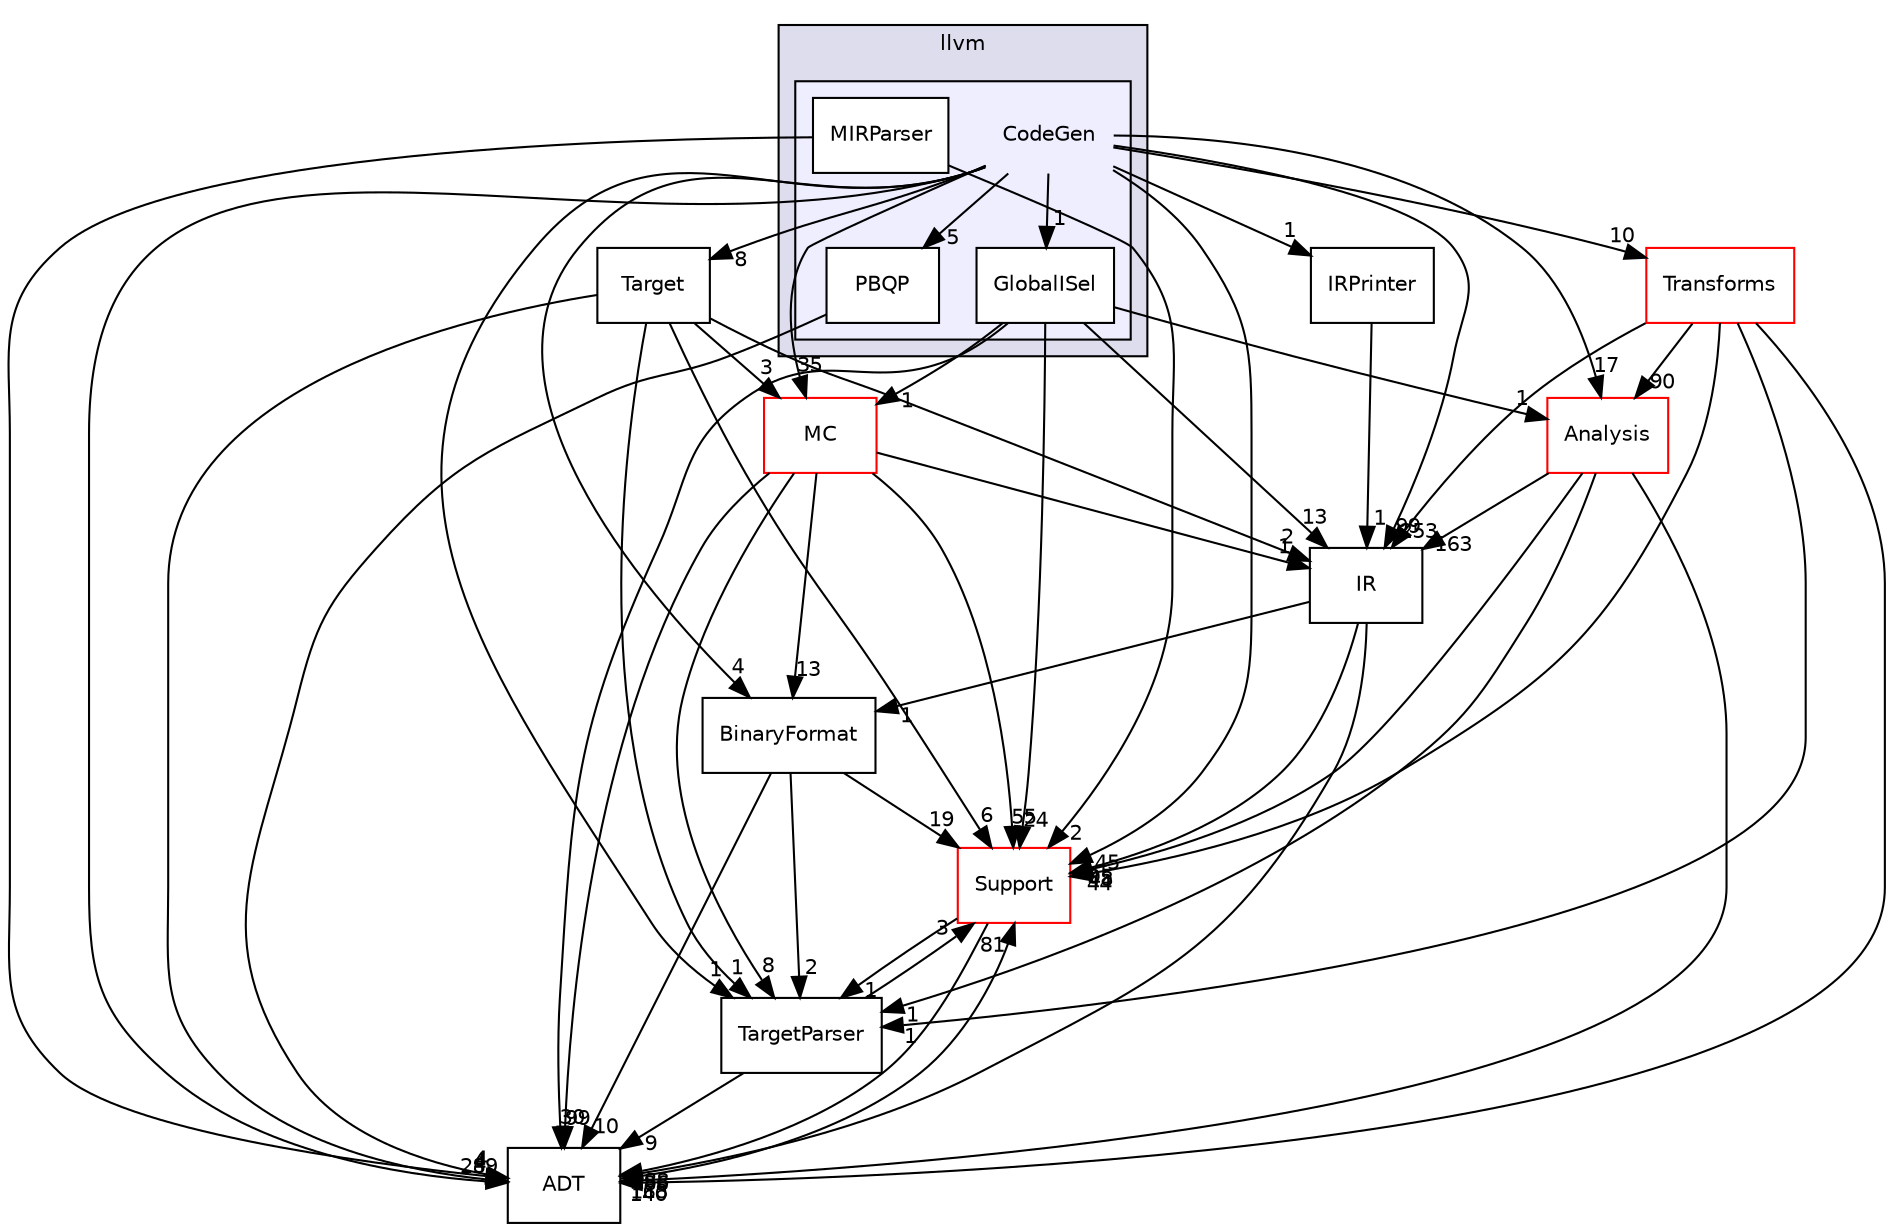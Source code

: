 digraph "include/llvm/CodeGen" {
  bgcolor=transparent;
  compound=true
  node [ fontsize="10", fontname="Helvetica"];
  edge [ labelfontsize="10", labelfontname="Helvetica"];
  subgraph clusterdir_dcde91663b8816e1e2311938ccd8f690 {
    graph [ bgcolor="#ddddee", pencolor="black", label="llvm" fontname="Helvetica", fontsize="10", URL="dir_dcde91663b8816e1e2311938ccd8f690.html"]
  subgraph clusterdir_19e251b771363806b5435ead42278477 {
    graph [ bgcolor="#eeeeff", pencolor="black", label="" URL="dir_19e251b771363806b5435ead42278477.html"];
    dir_19e251b771363806b5435ead42278477 [shape=plaintext label="CodeGen"];
    dir_acf95d48488878a56d51b126ec99551e [shape=box label="GlobalISel" color="black" fillcolor="white" style="filled" URL="dir_acf95d48488878a56d51b126ec99551e.html"];
    dir_0ed37d09ec25270ebe78b2d98afb4b46 [shape=box label="MIRParser" color="black" fillcolor="white" style="filled" URL="dir_0ed37d09ec25270ebe78b2d98afb4b46.html"];
    dir_b580c976172ba385868521c0da021173 [shape=box label="PBQP" color="black" fillcolor="white" style="filled" URL="dir_b580c976172ba385868521c0da021173.html"];
  }
  }
  dir_c3e93f23a4a31c717998b98ce143b7c0 [shape=box label="IR" URL="dir_c3e93f23a4a31c717998b98ce143b7c0.html"];
  dir_3c463fb0a03f5ca9e2abd53334bc8356 [shape=box label="MC" color="red" URL="dir_3c463fb0a03f5ca9e2abd53334bc8356.html"];
  dir_ae1e398ac700924fa434b51c248a5531 [shape=box label="Support" color="red" URL="dir_ae1e398ac700924fa434b51c248a5531.html"];
  dir_32453792af2ba70c54e3ccae3a790d1b [shape=box label="ADT" URL="dir_32453792af2ba70c54e3ccae3a790d1b.html"];
  dir_93bbf26a6ebee48bd39196855fde3e19 [shape=box label="Target" URL="dir_93bbf26a6ebee48bd39196855fde3e19.html"];
  dir_5625ec55672b6ae9c183a884d9f7b761 [shape=box label="Transforms" color="red" URL="dir_5625ec55672b6ae9c183a884d9f7b761.html"];
  dir_34ddc805cfd7ed05c742bf96b97942bd [shape=box label="IRPrinter" URL="dir_34ddc805cfd7ed05c742bf96b97942bd.html"];
  dir_b404620133d8508a838af4d853306b62 [shape=box label="TargetParser" URL="dir_b404620133d8508a838af4d853306b62.html"];
  dir_97cdd6ae7e6843add574fb55e792badd [shape=box label="Analysis" color="red" URL="dir_97cdd6ae7e6843add574fb55e792badd.html"];
  dir_76bc56fc1555430657f301d4de3959f5 [shape=box label="BinaryFormat" URL="dir_76bc56fc1555430657f301d4de3959f5.html"];
  dir_c3e93f23a4a31c717998b98ce143b7c0->dir_ae1e398ac700924fa434b51c248a5531 [headlabel="95", labeldistance=1.5 headhref="dir_000010_000011.html"];
  dir_c3e93f23a4a31c717998b98ce143b7c0->dir_32453792af2ba70c54e3ccae3a790d1b [headlabel="186", labeldistance=1.5 headhref="dir_000010_000007.html"];
  dir_c3e93f23a4a31c717998b98ce143b7c0->dir_76bc56fc1555430657f301d4de3959f5 [headlabel="1", labeldistance=1.5 headhref="dir_000010_000020.html"];
  dir_19e251b771363806b5435ead42278477->dir_c3e93f23a4a31c717998b98ce143b7c0 [headlabel="99", labeldistance=1.5 headhref="dir_000015_000010.html"];
  dir_19e251b771363806b5435ead42278477->dir_3c463fb0a03f5ca9e2abd53334bc8356 [headlabel="35", labeldistance=1.5 headhref="dir_000015_000281.html"];
  dir_19e251b771363806b5435ead42278477->dir_ae1e398ac700924fa434b51c248a5531 [headlabel="145", labeldistance=1.5 headhref="dir_000015_000011.html"];
  dir_19e251b771363806b5435ead42278477->dir_32453792af2ba70c54e3ccae3a790d1b [headlabel="289", labeldistance=1.5 headhref="dir_000015_000007.html"];
  dir_19e251b771363806b5435ead42278477->dir_93bbf26a6ebee48bd39196855fde3e19 [headlabel="8", labeldistance=1.5 headhref="dir_000015_000303.html"];
  dir_19e251b771363806b5435ead42278477->dir_5625ec55672b6ae9c183a884d9f7b761 [headlabel="10", labeldistance=1.5 headhref="dir_000015_000013.html"];
  dir_19e251b771363806b5435ead42278477->dir_34ddc805cfd7ed05c742bf96b97942bd [headlabel="1", labeldistance=1.5 headhref="dir_000015_000275.html"];
  dir_19e251b771363806b5435ead42278477->dir_b580c976172ba385868521c0da021173 [headlabel="5", labeldistance=1.5 headhref="dir_000015_000247.html"];
  dir_19e251b771363806b5435ead42278477->dir_b404620133d8508a838af4d853306b62 [headlabel="1", labeldistance=1.5 headhref="dir_000015_000029.html"];
  dir_19e251b771363806b5435ead42278477->dir_97cdd6ae7e6843add574fb55e792badd [headlabel="17", labeldistance=1.5 headhref="dir_000015_000012.html"];
  dir_19e251b771363806b5435ead42278477->dir_acf95d48488878a56d51b126ec99551e [headlabel="1", labeldistance=1.5 headhref="dir_000015_000244.html"];
  dir_19e251b771363806b5435ead42278477->dir_76bc56fc1555430657f301d4de3959f5 [headlabel="4", labeldistance=1.5 headhref="dir_000015_000020.html"];
  dir_3c463fb0a03f5ca9e2abd53334bc8356->dir_c3e93f23a4a31c717998b98ce143b7c0 [headlabel="1", labeldistance=1.5 headhref="dir_000281_000010.html"];
  dir_3c463fb0a03f5ca9e2abd53334bc8356->dir_ae1e398ac700924fa434b51c248a5531 [headlabel="55", labeldistance=1.5 headhref="dir_000281_000011.html"];
  dir_3c463fb0a03f5ca9e2abd53334bc8356->dir_32453792af2ba70c54e3ccae3a790d1b [headlabel="99", labeldistance=1.5 headhref="dir_000281_000007.html"];
  dir_3c463fb0a03f5ca9e2abd53334bc8356->dir_b404620133d8508a838af4d853306b62 [headlabel="8", labeldistance=1.5 headhref="dir_000281_000029.html"];
  dir_3c463fb0a03f5ca9e2abd53334bc8356->dir_76bc56fc1555430657f301d4de3959f5 [headlabel="13", labeldistance=1.5 headhref="dir_000281_000020.html"];
  dir_ae1e398ac700924fa434b51c248a5531->dir_32453792af2ba70c54e3ccae3a790d1b [headlabel="188", labeldistance=1.5 headhref="dir_000011_000007.html"];
  dir_ae1e398ac700924fa434b51c248a5531->dir_b404620133d8508a838af4d853306b62 [headlabel="1", labeldistance=1.5 headhref="dir_000011_000029.html"];
  dir_0ed37d09ec25270ebe78b2d98afb4b46->dir_ae1e398ac700924fa434b51c248a5531 [headlabel="2", labeldistance=1.5 headhref="dir_000246_000011.html"];
  dir_0ed37d09ec25270ebe78b2d98afb4b46->dir_32453792af2ba70c54e3ccae3a790d1b [headlabel="4", labeldistance=1.5 headhref="dir_000246_000007.html"];
  dir_32453792af2ba70c54e3ccae3a790d1b->dir_ae1e398ac700924fa434b51c248a5531 [headlabel="81", labeldistance=1.5 headhref="dir_000007_000011.html"];
  dir_93bbf26a6ebee48bd39196855fde3e19->dir_c3e93f23a4a31c717998b98ce143b7c0 [headlabel="2", labeldistance=1.5 headhref="dir_000303_000010.html"];
  dir_93bbf26a6ebee48bd39196855fde3e19->dir_3c463fb0a03f5ca9e2abd53334bc8356 [headlabel="3", labeldistance=1.5 headhref="dir_000303_000281.html"];
  dir_93bbf26a6ebee48bd39196855fde3e19->dir_ae1e398ac700924fa434b51c248a5531 [headlabel="6", labeldistance=1.5 headhref="dir_000303_000011.html"];
  dir_93bbf26a6ebee48bd39196855fde3e19->dir_32453792af2ba70c54e3ccae3a790d1b [headlabel="4", labeldistance=1.5 headhref="dir_000303_000007.html"];
  dir_93bbf26a6ebee48bd39196855fde3e19->dir_b404620133d8508a838af4d853306b62 [headlabel="1", labeldistance=1.5 headhref="dir_000303_000029.html"];
  dir_5625ec55672b6ae9c183a884d9f7b761->dir_c3e93f23a4a31c717998b98ce143b7c0 [headlabel="253", labeldistance=1.5 headhref="dir_000013_000010.html"];
  dir_5625ec55672b6ae9c183a884d9f7b761->dir_ae1e398ac700924fa434b51c248a5531 [headlabel="44", labeldistance=1.5 headhref="dir_000013_000011.html"];
  dir_5625ec55672b6ae9c183a884d9f7b761->dir_32453792af2ba70c54e3ccae3a790d1b [headlabel="140", labeldistance=1.5 headhref="dir_000013_000007.html"];
  dir_5625ec55672b6ae9c183a884d9f7b761->dir_b404620133d8508a838af4d853306b62 [headlabel="1", labeldistance=1.5 headhref="dir_000013_000029.html"];
  dir_5625ec55672b6ae9c183a884d9f7b761->dir_97cdd6ae7e6843add574fb55e792badd [headlabel="90", labeldistance=1.5 headhref="dir_000013_000012.html"];
  dir_34ddc805cfd7ed05c742bf96b97942bd->dir_c3e93f23a4a31c717998b98ce143b7c0 [headlabel="1", labeldistance=1.5 headhref="dir_000275_000010.html"];
  dir_b580c976172ba385868521c0da021173->dir_32453792af2ba70c54e3ccae3a790d1b [headlabel="4", labeldistance=1.5 headhref="dir_000247_000007.html"];
  dir_b404620133d8508a838af4d853306b62->dir_ae1e398ac700924fa434b51c248a5531 [headlabel="3", labeldistance=1.5 headhref="dir_000029_000011.html"];
  dir_b404620133d8508a838af4d853306b62->dir_32453792af2ba70c54e3ccae3a790d1b [headlabel="9", labeldistance=1.5 headhref="dir_000029_000007.html"];
  dir_97cdd6ae7e6843add574fb55e792badd->dir_c3e93f23a4a31c717998b98ce143b7c0 [headlabel="163", labeldistance=1.5 headhref="dir_000012_000010.html"];
  dir_97cdd6ae7e6843add574fb55e792badd->dir_ae1e398ac700924fa434b51c248a5531 [headlabel="48", labeldistance=1.5 headhref="dir_000012_000011.html"];
  dir_97cdd6ae7e6843add574fb55e792badd->dir_32453792af2ba70c54e3ccae3a790d1b [headlabel="168", labeldistance=1.5 headhref="dir_000012_000007.html"];
  dir_97cdd6ae7e6843add574fb55e792badd->dir_b404620133d8508a838af4d853306b62 [headlabel="1", labeldistance=1.5 headhref="dir_000012_000029.html"];
  dir_acf95d48488878a56d51b126ec99551e->dir_c3e93f23a4a31c717998b98ce143b7c0 [headlabel="13", labeldistance=1.5 headhref="dir_000244_000010.html"];
  dir_acf95d48488878a56d51b126ec99551e->dir_3c463fb0a03f5ca9e2abd53334bc8356 [headlabel="1", labeldistance=1.5 headhref="dir_000244_000281.html"];
  dir_acf95d48488878a56d51b126ec99551e->dir_ae1e398ac700924fa434b51c248a5531 [headlabel="24", labeldistance=1.5 headhref="dir_000244_000011.html"];
  dir_acf95d48488878a56d51b126ec99551e->dir_32453792af2ba70c54e3ccae3a790d1b [headlabel="30", labeldistance=1.5 headhref="dir_000244_000007.html"];
  dir_acf95d48488878a56d51b126ec99551e->dir_97cdd6ae7e6843add574fb55e792badd [headlabel="1", labeldistance=1.5 headhref="dir_000244_000012.html"];
  dir_76bc56fc1555430657f301d4de3959f5->dir_ae1e398ac700924fa434b51c248a5531 [headlabel="19", labeldistance=1.5 headhref="dir_000020_000011.html"];
  dir_76bc56fc1555430657f301d4de3959f5->dir_32453792af2ba70c54e3ccae3a790d1b [headlabel="10", labeldistance=1.5 headhref="dir_000020_000007.html"];
  dir_76bc56fc1555430657f301d4de3959f5->dir_b404620133d8508a838af4d853306b62 [headlabel="2", labeldistance=1.5 headhref="dir_000020_000029.html"];
}

